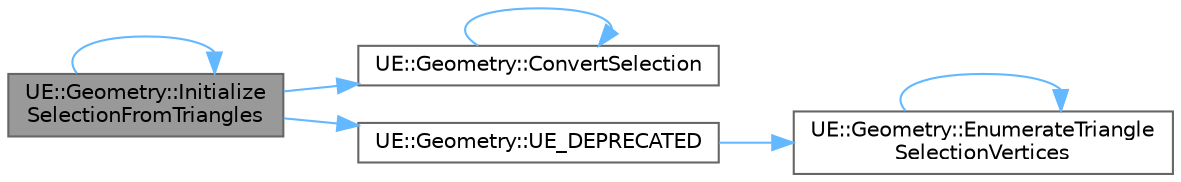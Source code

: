 digraph "UE::Geometry::InitializeSelectionFromTriangles"
{
 // INTERACTIVE_SVG=YES
 // LATEX_PDF_SIZE
  bgcolor="transparent";
  edge [fontname=Helvetica,fontsize=10,labelfontname=Helvetica,labelfontsize=10];
  node [fontname=Helvetica,fontsize=10,shape=box,height=0.2,width=0.4];
  rankdir="LR";
  Node1 [id="Node000001",label="UE::Geometry::Initialize\lSelectionFromTriangles",height=0.2,width=0.4,color="gray40", fillcolor="grey60", style="filled", fontcolor="black",tooltip="Convert Triangle IDs to target Selection type."];
  Node1 -> Node2 [id="edge1_Node000001_Node000002",color="steelblue1",style="solid",tooltip=" "];
  Node2 [id="Node000002",label="UE::Geometry::ConvertSelection",height=0.2,width=0.4,color="grey40", fillcolor="white", style="filled",URL="$d9/d39/namespaceUE_1_1Geometry.html#a27722dffa13a281f0bd9e7e2a65baa2c",tooltip="Convert Selection from one type to another, based on geometry/topology types in FromSelectionIn and T..."];
  Node2 -> Node2 [id="edge2_Node000002_Node000002",color="steelblue1",style="solid",tooltip=" "];
  Node1 -> Node1 [id="edge3_Node000001_Node000001",color="steelblue1",style="solid",tooltip=" "];
  Node1 -> Node3 [id="edge4_Node000001_Node000003",color="steelblue1",style="solid",tooltip=" "];
  Node3 [id="Node000003",label="UE::Geometry::UE_DEPRECATED",height=0.2,width=0.4,color="grey40", fillcolor="white", style="filled",URL="$d9/d39/namespaceUE_1_1Geometry.html#ac256ace8140964af5a3473e8ccdf656c",tooltip="Prefer pointer version for ApplyTransform in EnumerateTriangleSelectionVertices."];
  Node3 -> Node4 [id="edge5_Node000003_Node000004",color="steelblue1",style="solid",tooltip=" "];
  Node4 [id="Node000004",label="UE::Geometry::EnumerateTriangle\lSelectionVertices",height=0.2,width=0.4,color="grey40", fillcolor="white", style="filled",URL="$d9/d39/namespaceUE_1_1Geometry.html#ae8e3beecd6b523c779a529716a59d604",tooltip="Call VertexFunc for each selected Mesh element (vertex/edge/tri) in MeshSelection."];
  Node4 -> Node4 [id="edge6_Node000004_Node000004",color="steelblue1",style="solid",tooltip=" "];
}
